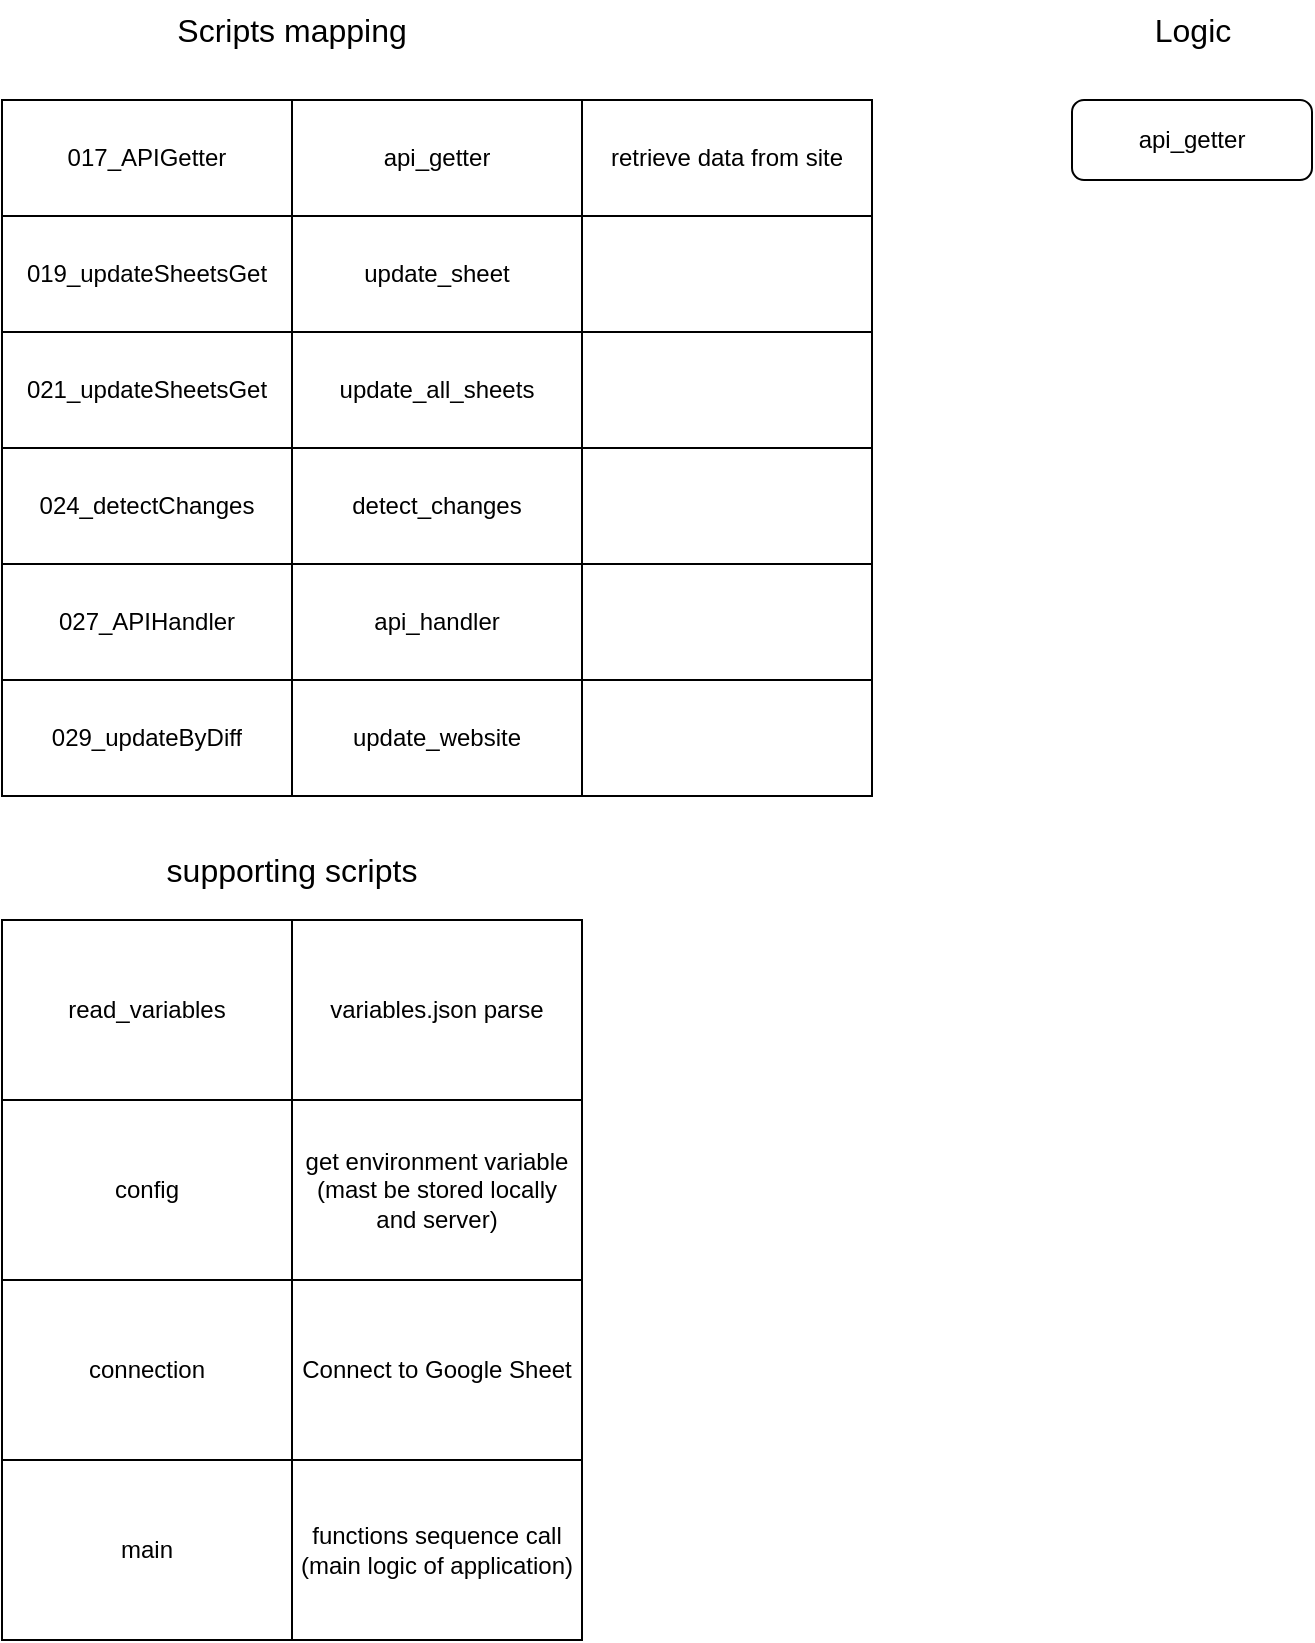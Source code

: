 <mxfile version="22.1.2" type="device">
  <diagram name="Страница — 1" id="U2vI56cVouHotj9PFpHE">
    <mxGraphModel dx="1283" dy="855" grid="1" gridSize="10" guides="1" tooltips="1" connect="1" arrows="1" fold="1" page="1" pageScale="1" pageWidth="1169" pageHeight="827" math="0" shadow="0">
      <root>
        <mxCell id="0" />
        <mxCell id="1" parent="0" />
        <mxCell id="KBmkG05rbxJwcjS-SIYd-1" value="" style="shape=table;startSize=0;container=1;collapsible=0;childLayout=tableLayout;" vertex="1" parent="1">
          <mxGeometry x="50" y="90" width="435" height="348" as="geometry" />
        </mxCell>
        <mxCell id="KBmkG05rbxJwcjS-SIYd-2" value="" style="shape=tableRow;horizontal=0;startSize=0;swimlaneHead=0;swimlaneBody=0;strokeColor=inherit;top=0;left=0;bottom=0;right=0;collapsible=0;dropTarget=0;fillColor=none;points=[[0,0.5],[1,0.5]];portConstraint=eastwest;" vertex="1" parent="KBmkG05rbxJwcjS-SIYd-1">
          <mxGeometry width="435" height="58" as="geometry" />
        </mxCell>
        <mxCell id="KBmkG05rbxJwcjS-SIYd-3" value="017_APIGetter" style="shape=partialRectangle;html=1;whiteSpace=wrap;connectable=0;strokeColor=inherit;overflow=hidden;fillColor=none;top=0;left=0;bottom=0;right=0;pointerEvents=1;" vertex="1" parent="KBmkG05rbxJwcjS-SIYd-2">
          <mxGeometry width="145" height="58" as="geometry">
            <mxRectangle width="145" height="58" as="alternateBounds" />
          </mxGeometry>
        </mxCell>
        <mxCell id="KBmkG05rbxJwcjS-SIYd-4" value="api_getter" style="shape=partialRectangle;html=1;whiteSpace=wrap;connectable=0;strokeColor=inherit;overflow=hidden;fillColor=none;top=0;left=0;bottom=0;right=0;pointerEvents=1;" vertex="1" parent="KBmkG05rbxJwcjS-SIYd-2">
          <mxGeometry x="145" width="145" height="58" as="geometry">
            <mxRectangle width="145" height="58" as="alternateBounds" />
          </mxGeometry>
        </mxCell>
        <mxCell id="KBmkG05rbxJwcjS-SIYd-60" value="retrieve data from site" style="shape=partialRectangle;html=1;whiteSpace=wrap;connectable=0;strokeColor=inherit;overflow=hidden;fillColor=none;top=0;left=0;bottom=0;right=0;pointerEvents=1;" vertex="1" parent="KBmkG05rbxJwcjS-SIYd-2">
          <mxGeometry x="290" width="145" height="58" as="geometry">
            <mxRectangle width="145" height="58" as="alternateBounds" />
          </mxGeometry>
        </mxCell>
        <mxCell id="KBmkG05rbxJwcjS-SIYd-5" value="" style="shape=tableRow;horizontal=0;startSize=0;swimlaneHead=0;swimlaneBody=0;strokeColor=inherit;top=0;left=0;bottom=0;right=0;collapsible=0;dropTarget=0;fillColor=none;points=[[0,0.5],[1,0.5]];portConstraint=eastwest;" vertex="1" parent="KBmkG05rbxJwcjS-SIYd-1">
          <mxGeometry y="58" width="435" height="58" as="geometry" />
        </mxCell>
        <mxCell id="KBmkG05rbxJwcjS-SIYd-6" value="019_updateSheetsGet" style="shape=partialRectangle;html=1;whiteSpace=wrap;connectable=0;strokeColor=inherit;overflow=hidden;fillColor=none;top=0;left=0;bottom=0;right=0;pointerEvents=1;" vertex="1" parent="KBmkG05rbxJwcjS-SIYd-5">
          <mxGeometry width="145" height="58" as="geometry">
            <mxRectangle width="145" height="58" as="alternateBounds" />
          </mxGeometry>
        </mxCell>
        <mxCell id="KBmkG05rbxJwcjS-SIYd-7" value="update_sheet" style="shape=partialRectangle;html=1;whiteSpace=wrap;connectable=0;strokeColor=inherit;overflow=hidden;fillColor=none;top=0;left=0;bottom=0;right=0;pointerEvents=1;" vertex="1" parent="KBmkG05rbxJwcjS-SIYd-5">
          <mxGeometry x="145" width="145" height="58" as="geometry">
            <mxRectangle width="145" height="58" as="alternateBounds" />
          </mxGeometry>
        </mxCell>
        <mxCell id="KBmkG05rbxJwcjS-SIYd-61" style="shape=partialRectangle;html=1;whiteSpace=wrap;connectable=0;strokeColor=inherit;overflow=hidden;fillColor=none;top=0;left=0;bottom=0;right=0;pointerEvents=1;" vertex="1" parent="KBmkG05rbxJwcjS-SIYd-5">
          <mxGeometry x="290" width="145" height="58" as="geometry">
            <mxRectangle width="145" height="58" as="alternateBounds" />
          </mxGeometry>
        </mxCell>
        <mxCell id="KBmkG05rbxJwcjS-SIYd-8" value="" style="shape=tableRow;horizontal=0;startSize=0;swimlaneHead=0;swimlaneBody=0;strokeColor=inherit;top=0;left=0;bottom=0;right=0;collapsible=0;dropTarget=0;fillColor=none;points=[[0,0.5],[1,0.5]];portConstraint=eastwest;" vertex="1" parent="KBmkG05rbxJwcjS-SIYd-1">
          <mxGeometry y="116" width="435" height="58" as="geometry" />
        </mxCell>
        <mxCell id="KBmkG05rbxJwcjS-SIYd-9" value="021_updateSheetsGet" style="shape=partialRectangle;html=1;whiteSpace=wrap;connectable=0;strokeColor=inherit;overflow=hidden;fillColor=none;top=0;left=0;bottom=0;right=0;pointerEvents=1;" vertex="1" parent="KBmkG05rbxJwcjS-SIYd-8">
          <mxGeometry width="145" height="58" as="geometry">
            <mxRectangle width="145" height="58" as="alternateBounds" />
          </mxGeometry>
        </mxCell>
        <mxCell id="KBmkG05rbxJwcjS-SIYd-10" value="update_all_sheets" style="shape=partialRectangle;html=1;whiteSpace=wrap;connectable=0;strokeColor=inherit;overflow=hidden;fillColor=none;top=0;left=0;bottom=0;right=0;pointerEvents=1;" vertex="1" parent="KBmkG05rbxJwcjS-SIYd-8">
          <mxGeometry x="145" width="145" height="58" as="geometry">
            <mxRectangle width="145" height="58" as="alternateBounds" />
          </mxGeometry>
        </mxCell>
        <mxCell id="KBmkG05rbxJwcjS-SIYd-62" style="shape=partialRectangle;html=1;whiteSpace=wrap;connectable=0;strokeColor=inherit;overflow=hidden;fillColor=none;top=0;left=0;bottom=0;right=0;pointerEvents=1;" vertex="1" parent="KBmkG05rbxJwcjS-SIYd-8">
          <mxGeometry x="290" width="145" height="58" as="geometry">
            <mxRectangle width="145" height="58" as="alternateBounds" />
          </mxGeometry>
        </mxCell>
        <mxCell id="KBmkG05rbxJwcjS-SIYd-11" value="" style="shape=tableRow;horizontal=0;startSize=0;swimlaneHead=0;swimlaneBody=0;strokeColor=inherit;top=0;left=0;bottom=0;right=0;collapsible=0;dropTarget=0;fillColor=none;points=[[0,0.5],[1,0.5]];portConstraint=eastwest;" vertex="1" parent="KBmkG05rbxJwcjS-SIYd-1">
          <mxGeometry y="174" width="435" height="58" as="geometry" />
        </mxCell>
        <mxCell id="KBmkG05rbxJwcjS-SIYd-12" value="024_detectChanges" style="shape=partialRectangle;html=1;whiteSpace=wrap;connectable=0;strokeColor=inherit;overflow=hidden;fillColor=none;top=0;left=0;bottom=0;right=0;pointerEvents=1;" vertex="1" parent="KBmkG05rbxJwcjS-SIYd-11">
          <mxGeometry width="145" height="58" as="geometry">
            <mxRectangle width="145" height="58" as="alternateBounds" />
          </mxGeometry>
        </mxCell>
        <mxCell id="KBmkG05rbxJwcjS-SIYd-13" value="detect_changes" style="shape=partialRectangle;html=1;whiteSpace=wrap;connectable=0;strokeColor=inherit;overflow=hidden;fillColor=none;top=0;left=0;bottom=0;right=0;pointerEvents=1;" vertex="1" parent="KBmkG05rbxJwcjS-SIYd-11">
          <mxGeometry x="145" width="145" height="58" as="geometry">
            <mxRectangle width="145" height="58" as="alternateBounds" />
          </mxGeometry>
        </mxCell>
        <mxCell id="KBmkG05rbxJwcjS-SIYd-63" style="shape=partialRectangle;html=1;whiteSpace=wrap;connectable=0;strokeColor=inherit;overflow=hidden;fillColor=none;top=0;left=0;bottom=0;right=0;pointerEvents=1;" vertex="1" parent="KBmkG05rbxJwcjS-SIYd-11">
          <mxGeometry x="290" width="145" height="58" as="geometry">
            <mxRectangle width="145" height="58" as="alternateBounds" />
          </mxGeometry>
        </mxCell>
        <mxCell id="KBmkG05rbxJwcjS-SIYd-14" value="" style="shape=tableRow;horizontal=0;startSize=0;swimlaneHead=0;swimlaneBody=0;strokeColor=inherit;top=0;left=0;bottom=0;right=0;collapsible=0;dropTarget=0;fillColor=none;points=[[0,0.5],[1,0.5]];portConstraint=eastwest;" vertex="1" parent="KBmkG05rbxJwcjS-SIYd-1">
          <mxGeometry y="232" width="435" height="58" as="geometry" />
        </mxCell>
        <mxCell id="KBmkG05rbxJwcjS-SIYd-15" value="027_APIHandler" style="shape=partialRectangle;html=1;whiteSpace=wrap;connectable=0;strokeColor=inherit;overflow=hidden;fillColor=none;top=0;left=0;bottom=0;right=0;pointerEvents=1;" vertex="1" parent="KBmkG05rbxJwcjS-SIYd-14">
          <mxGeometry width="145" height="58" as="geometry">
            <mxRectangle width="145" height="58" as="alternateBounds" />
          </mxGeometry>
        </mxCell>
        <mxCell id="KBmkG05rbxJwcjS-SIYd-16" value="api_handler" style="shape=partialRectangle;html=1;whiteSpace=wrap;connectable=0;strokeColor=inherit;overflow=hidden;fillColor=none;top=0;left=0;bottom=0;right=0;pointerEvents=1;" vertex="1" parent="KBmkG05rbxJwcjS-SIYd-14">
          <mxGeometry x="145" width="145" height="58" as="geometry">
            <mxRectangle width="145" height="58" as="alternateBounds" />
          </mxGeometry>
        </mxCell>
        <mxCell id="KBmkG05rbxJwcjS-SIYd-64" style="shape=partialRectangle;html=1;whiteSpace=wrap;connectable=0;strokeColor=inherit;overflow=hidden;fillColor=none;top=0;left=0;bottom=0;right=0;pointerEvents=1;" vertex="1" parent="KBmkG05rbxJwcjS-SIYd-14">
          <mxGeometry x="290" width="145" height="58" as="geometry">
            <mxRectangle width="145" height="58" as="alternateBounds" />
          </mxGeometry>
        </mxCell>
        <mxCell id="KBmkG05rbxJwcjS-SIYd-34" style="shape=tableRow;horizontal=0;startSize=0;swimlaneHead=0;swimlaneBody=0;strokeColor=inherit;top=0;left=0;bottom=0;right=0;collapsible=0;dropTarget=0;fillColor=none;points=[[0,0.5],[1,0.5]];portConstraint=eastwest;" vertex="1" parent="KBmkG05rbxJwcjS-SIYd-1">
          <mxGeometry y="290" width="435" height="58" as="geometry" />
        </mxCell>
        <mxCell id="KBmkG05rbxJwcjS-SIYd-35" value="029_updateByDiff" style="shape=partialRectangle;html=1;whiteSpace=wrap;connectable=0;strokeColor=inherit;overflow=hidden;fillColor=none;top=0;left=0;bottom=0;right=0;pointerEvents=1;" vertex="1" parent="KBmkG05rbxJwcjS-SIYd-34">
          <mxGeometry width="145" height="58" as="geometry">
            <mxRectangle width="145" height="58" as="alternateBounds" />
          </mxGeometry>
        </mxCell>
        <mxCell id="KBmkG05rbxJwcjS-SIYd-36" value="update_website" style="shape=partialRectangle;html=1;whiteSpace=wrap;connectable=0;strokeColor=inherit;overflow=hidden;fillColor=none;top=0;left=0;bottom=0;right=0;pointerEvents=1;" vertex="1" parent="KBmkG05rbxJwcjS-SIYd-34">
          <mxGeometry x="145" width="145" height="58" as="geometry">
            <mxRectangle width="145" height="58" as="alternateBounds" />
          </mxGeometry>
        </mxCell>
        <mxCell id="KBmkG05rbxJwcjS-SIYd-65" style="shape=partialRectangle;html=1;whiteSpace=wrap;connectable=0;strokeColor=inherit;overflow=hidden;fillColor=none;top=0;left=0;bottom=0;right=0;pointerEvents=1;" vertex="1" parent="KBmkG05rbxJwcjS-SIYd-34">
          <mxGeometry x="290" width="145" height="58" as="geometry">
            <mxRectangle width="145" height="58" as="alternateBounds" />
          </mxGeometry>
        </mxCell>
        <mxCell id="KBmkG05rbxJwcjS-SIYd-37" value="&lt;font style=&quot;font-size: 16px;&quot;&gt;Scripts mapping&lt;/font&gt;" style="text;strokeColor=none;align=center;fillColor=none;html=1;verticalAlign=middle;whiteSpace=wrap;rounded=0;" vertex="1" parent="1">
          <mxGeometry x="115" y="40" width="160" height="30" as="geometry" />
        </mxCell>
        <mxCell id="KBmkG05rbxJwcjS-SIYd-39" value="api_getter" style="rounded=1;whiteSpace=wrap;html=1;fontSize=12;glass=0;strokeWidth=1;shadow=0;" vertex="1" parent="1">
          <mxGeometry x="585" y="90" width="120" height="40" as="geometry" />
        </mxCell>
        <mxCell id="KBmkG05rbxJwcjS-SIYd-49" value="" style="shape=table;startSize=0;container=1;collapsible=0;childLayout=tableLayout;" vertex="1" parent="1">
          <mxGeometry x="50" y="500" width="290" height="360" as="geometry" />
        </mxCell>
        <mxCell id="KBmkG05rbxJwcjS-SIYd-50" value="" style="shape=tableRow;horizontal=0;startSize=0;swimlaneHead=0;swimlaneBody=0;strokeColor=inherit;top=0;left=0;bottom=0;right=0;collapsible=0;dropTarget=0;fillColor=none;points=[[0,0.5],[1,0.5]];portConstraint=eastwest;" vertex="1" parent="KBmkG05rbxJwcjS-SIYd-49">
          <mxGeometry width="290" height="90" as="geometry" />
        </mxCell>
        <mxCell id="KBmkG05rbxJwcjS-SIYd-51" value="read_variables" style="shape=partialRectangle;html=1;whiteSpace=wrap;connectable=0;strokeColor=inherit;overflow=hidden;fillColor=none;top=0;left=0;bottom=0;right=0;pointerEvents=1;" vertex="1" parent="KBmkG05rbxJwcjS-SIYd-50">
          <mxGeometry width="145" height="90" as="geometry">
            <mxRectangle width="145" height="90" as="alternateBounds" />
          </mxGeometry>
        </mxCell>
        <mxCell id="KBmkG05rbxJwcjS-SIYd-52" value="variables.json parse" style="shape=partialRectangle;html=1;whiteSpace=wrap;connectable=0;strokeColor=inherit;overflow=hidden;fillColor=none;top=0;left=0;bottom=0;right=0;pointerEvents=1;" vertex="1" parent="KBmkG05rbxJwcjS-SIYd-50">
          <mxGeometry x="145" width="145" height="90" as="geometry">
            <mxRectangle width="145" height="90" as="alternateBounds" />
          </mxGeometry>
        </mxCell>
        <mxCell id="KBmkG05rbxJwcjS-SIYd-53" value="" style="shape=tableRow;horizontal=0;startSize=0;swimlaneHead=0;swimlaneBody=0;strokeColor=inherit;top=0;left=0;bottom=0;right=0;collapsible=0;dropTarget=0;fillColor=none;points=[[0,0.5],[1,0.5]];portConstraint=eastwest;" vertex="1" parent="KBmkG05rbxJwcjS-SIYd-49">
          <mxGeometry y="90" width="290" height="90" as="geometry" />
        </mxCell>
        <mxCell id="KBmkG05rbxJwcjS-SIYd-54" value="config" style="shape=partialRectangle;html=1;whiteSpace=wrap;connectable=0;strokeColor=inherit;overflow=hidden;fillColor=none;top=0;left=0;bottom=0;right=0;pointerEvents=1;" vertex="1" parent="KBmkG05rbxJwcjS-SIYd-53">
          <mxGeometry width="145" height="90" as="geometry">
            <mxRectangle width="145" height="90" as="alternateBounds" />
          </mxGeometry>
        </mxCell>
        <mxCell id="KBmkG05rbxJwcjS-SIYd-55" value="get environment variable&lt;br&gt;(mast be stored locally and server)" style="shape=partialRectangle;html=1;whiteSpace=wrap;connectable=0;strokeColor=inherit;overflow=hidden;fillColor=none;top=0;left=0;bottom=0;right=0;pointerEvents=1;" vertex="1" parent="KBmkG05rbxJwcjS-SIYd-53">
          <mxGeometry x="145" width="145" height="90" as="geometry">
            <mxRectangle width="145" height="90" as="alternateBounds" />
          </mxGeometry>
        </mxCell>
        <mxCell id="KBmkG05rbxJwcjS-SIYd-56" value="" style="shape=tableRow;horizontal=0;startSize=0;swimlaneHead=0;swimlaneBody=0;strokeColor=inherit;top=0;left=0;bottom=0;right=0;collapsible=0;dropTarget=0;fillColor=none;points=[[0,0.5],[1,0.5]];portConstraint=eastwest;" vertex="1" parent="KBmkG05rbxJwcjS-SIYd-49">
          <mxGeometry y="180" width="290" height="90" as="geometry" />
        </mxCell>
        <mxCell id="KBmkG05rbxJwcjS-SIYd-57" value="connection" style="shape=partialRectangle;html=1;whiteSpace=wrap;connectable=0;strokeColor=inherit;overflow=hidden;fillColor=none;top=0;left=0;bottom=0;right=0;pointerEvents=1;" vertex="1" parent="KBmkG05rbxJwcjS-SIYd-56">
          <mxGeometry width="145" height="90" as="geometry">
            <mxRectangle width="145" height="90" as="alternateBounds" />
          </mxGeometry>
        </mxCell>
        <mxCell id="KBmkG05rbxJwcjS-SIYd-58" value="Connect to Google Sheet" style="shape=partialRectangle;html=1;whiteSpace=wrap;connectable=0;strokeColor=inherit;overflow=hidden;fillColor=none;top=0;left=0;bottom=0;right=0;pointerEvents=1;" vertex="1" parent="KBmkG05rbxJwcjS-SIYd-56">
          <mxGeometry x="145" width="145" height="90" as="geometry">
            <mxRectangle width="145" height="90" as="alternateBounds" />
          </mxGeometry>
        </mxCell>
        <mxCell id="KBmkG05rbxJwcjS-SIYd-66" style="shape=tableRow;horizontal=0;startSize=0;swimlaneHead=0;swimlaneBody=0;strokeColor=inherit;top=0;left=0;bottom=0;right=0;collapsible=0;dropTarget=0;fillColor=none;points=[[0,0.5],[1,0.5]];portConstraint=eastwest;" vertex="1" parent="KBmkG05rbxJwcjS-SIYd-49">
          <mxGeometry y="270" width="290" height="90" as="geometry" />
        </mxCell>
        <mxCell id="KBmkG05rbxJwcjS-SIYd-67" value="main" style="shape=partialRectangle;html=1;whiteSpace=wrap;connectable=0;strokeColor=inherit;overflow=hidden;fillColor=none;top=0;left=0;bottom=0;right=0;pointerEvents=1;" vertex="1" parent="KBmkG05rbxJwcjS-SIYd-66">
          <mxGeometry width="145" height="90" as="geometry">
            <mxRectangle width="145" height="90" as="alternateBounds" />
          </mxGeometry>
        </mxCell>
        <mxCell id="KBmkG05rbxJwcjS-SIYd-68" value="functions sequence call&lt;br&gt;(main logic of application)" style="shape=partialRectangle;html=1;whiteSpace=wrap;connectable=0;strokeColor=inherit;overflow=hidden;fillColor=none;top=0;left=0;bottom=0;right=0;pointerEvents=1;" vertex="1" parent="KBmkG05rbxJwcjS-SIYd-66">
          <mxGeometry x="145" width="145" height="90" as="geometry">
            <mxRectangle width="145" height="90" as="alternateBounds" />
          </mxGeometry>
        </mxCell>
        <mxCell id="KBmkG05rbxJwcjS-SIYd-59" value="&lt;span style=&quot;font-size: 16px;&quot;&gt;supporting scripts&lt;/span&gt;" style="text;strokeColor=none;align=center;fillColor=none;html=1;verticalAlign=middle;whiteSpace=wrap;rounded=0;" vertex="1" parent="1">
          <mxGeometry x="115" y="460" width="160" height="30" as="geometry" />
        </mxCell>
        <mxCell id="KBmkG05rbxJwcjS-SIYd-69" value="&lt;font style=&quot;font-size: 16px;&quot;&gt;Logic&lt;/font&gt;" style="text;html=1;align=center;verticalAlign=middle;resizable=0;points=[];autosize=1;strokeColor=none;fillColor=none;" vertex="1" parent="1">
          <mxGeometry x="615" y="40" width="60" height="30" as="geometry" />
        </mxCell>
      </root>
    </mxGraphModel>
  </diagram>
</mxfile>
